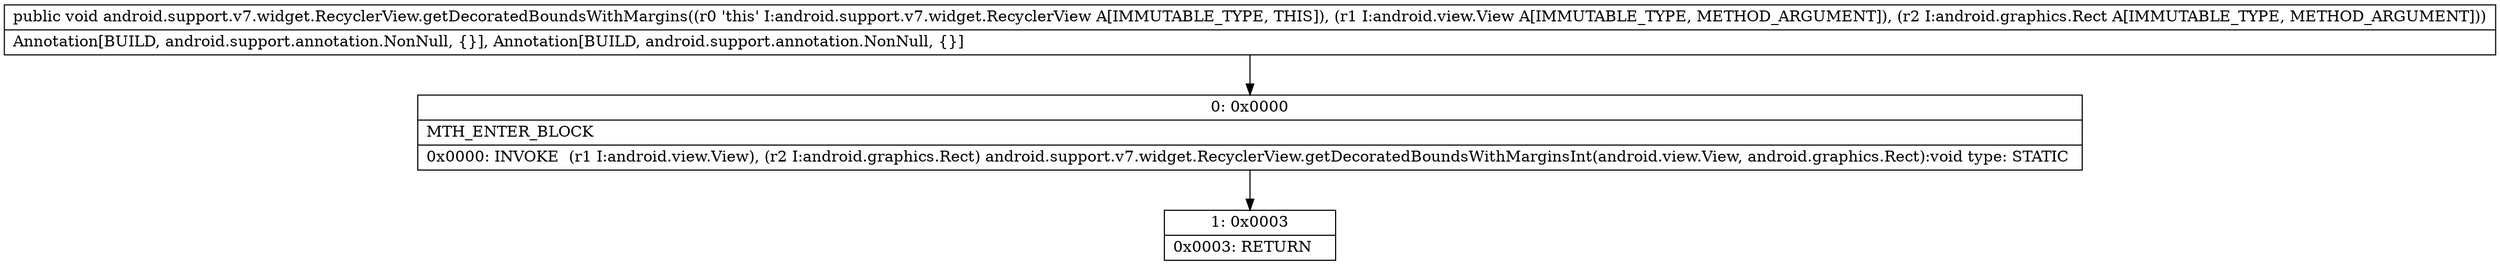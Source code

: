 digraph "CFG forandroid.support.v7.widget.RecyclerView.getDecoratedBoundsWithMargins(Landroid\/view\/View;Landroid\/graphics\/Rect;)V" {
Node_0 [shape=record,label="{0\:\ 0x0000|MTH_ENTER_BLOCK\l|0x0000: INVOKE  (r1 I:android.view.View), (r2 I:android.graphics.Rect) android.support.v7.widget.RecyclerView.getDecoratedBoundsWithMarginsInt(android.view.View, android.graphics.Rect):void type: STATIC \l}"];
Node_1 [shape=record,label="{1\:\ 0x0003|0x0003: RETURN   \l}"];
MethodNode[shape=record,label="{public void android.support.v7.widget.RecyclerView.getDecoratedBoundsWithMargins((r0 'this' I:android.support.v7.widget.RecyclerView A[IMMUTABLE_TYPE, THIS]), (r1 I:android.view.View A[IMMUTABLE_TYPE, METHOD_ARGUMENT]), (r2 I:android.graphics.Rect A[IMMUTABLE_TYPE, METHOD_ARGUMENT]))  | Annotation[BUILD, android.support.annotation.NonNull, \{\}], Annotation[BUILD, android.support.annotation.NonNull, \{\}]\l}"];
MethodNode -> Node_0;
Node_0 -> Node_1;
}

